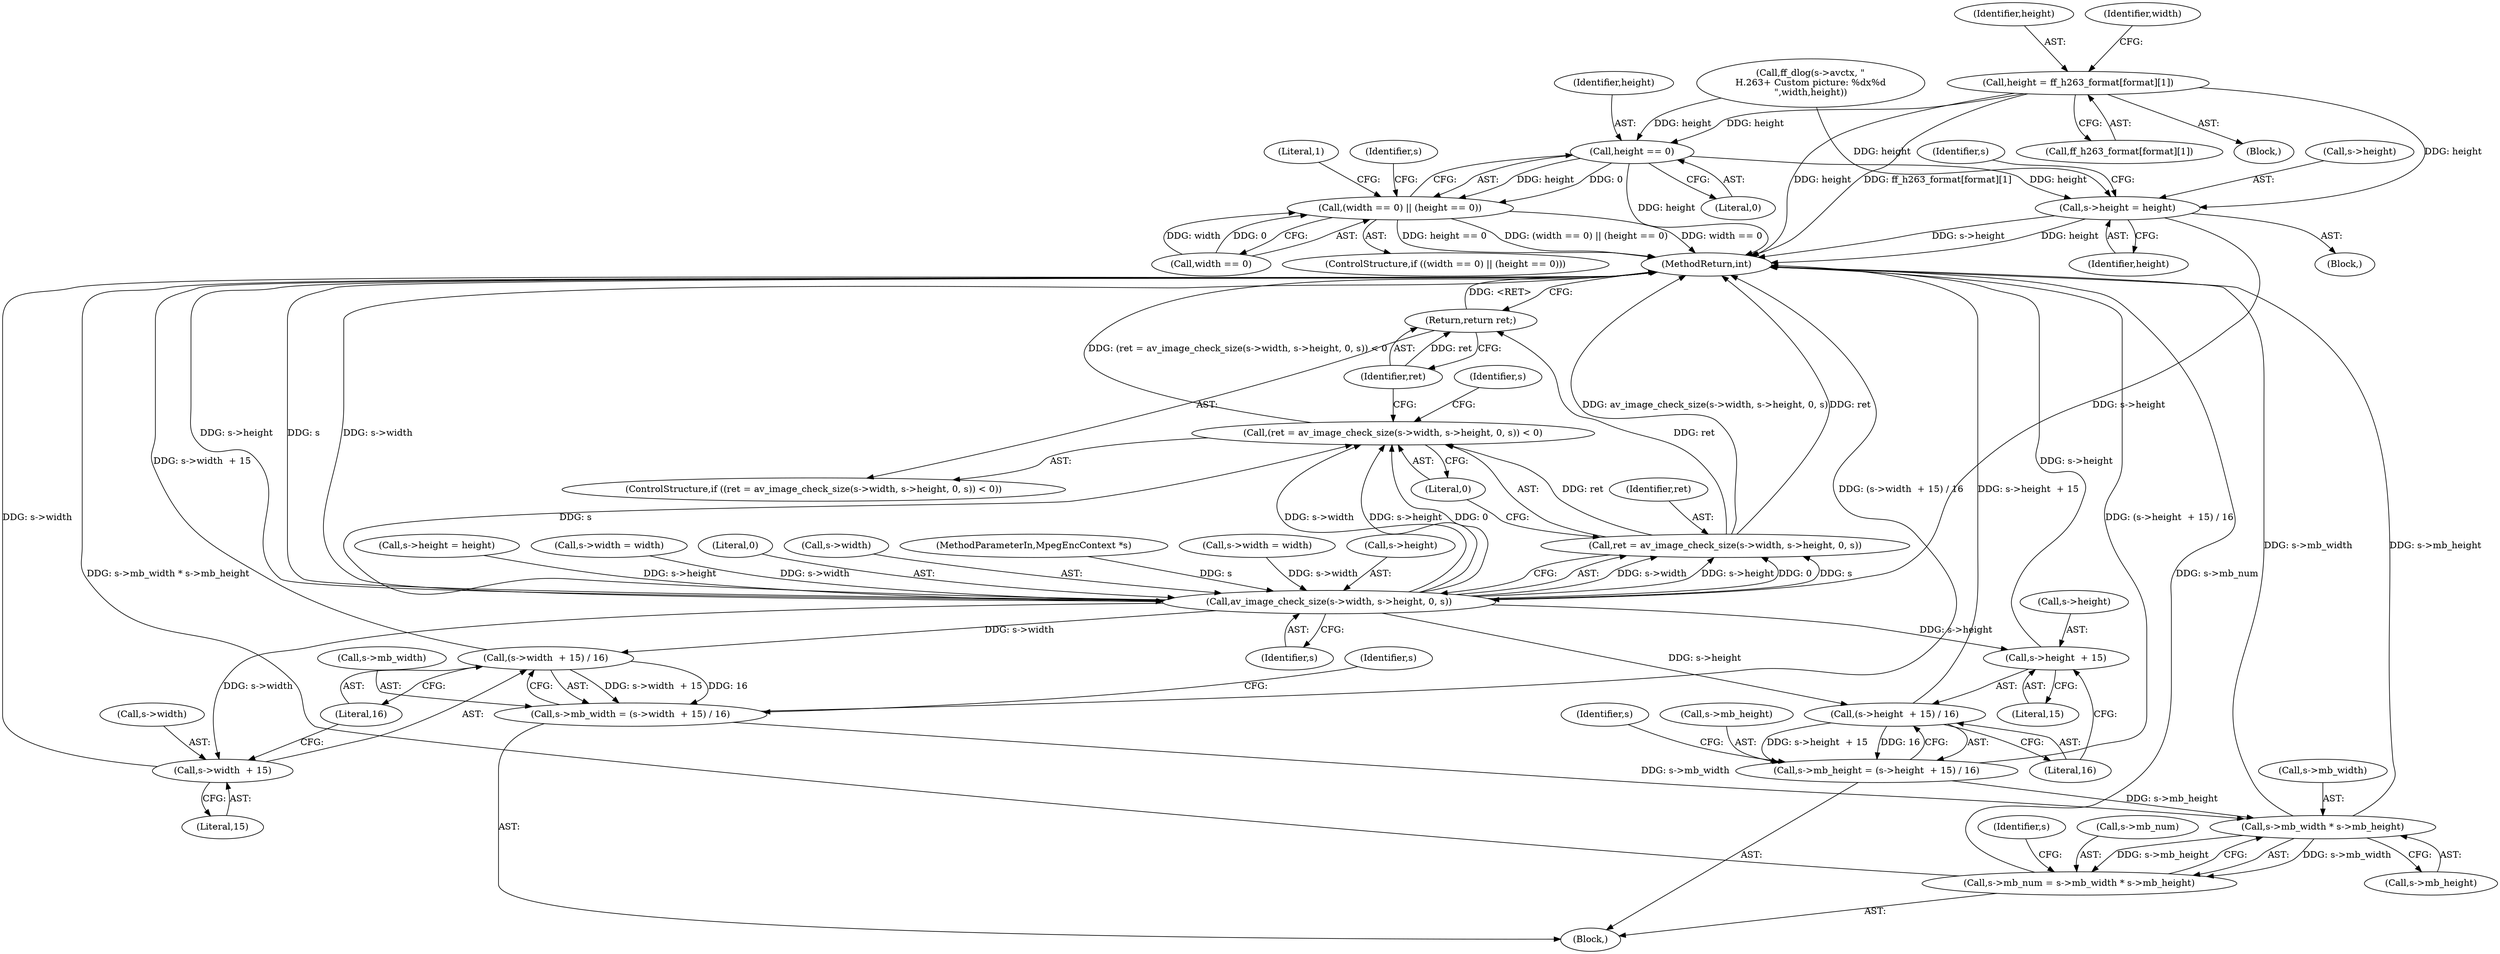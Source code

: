 digraph "0_libav_0a49a62f998747cfa564d98d36a459fe70d3299b@array" {
"1000826" [label="(Call,height = ff_h263_format[format][1])"];
"1000839" [label="(Call,height == 0)"];
"1000835" [label="(Call,(width == 0) || (height == 0))"];
"1000850" [label="(Call,s->height = height)"];
"1001036" [label="(Call,av_image_check_size(s->width, s->height, 0, s))"];
"1001033" [label="(Call,(ret = av_image_check_size(s->width, s->height, 0, s)) < 0)"];
"1001034" [label="(Call,ret = av_image_check_size(s->width, s->height, 0, s))"];
"1001046" [label="(Return,return ret;)"];
"1001052" [label="(Call,(s->width  + 15) / 16)"];
"1001048" [label="(Call,s->mb_width = (s->width  + 15) / 16)"];
"1001074" [label="(Call,s->mb_width * s->mb_height)"];
"1001070" [label="(Call,s->mb_num = s->mb_width * s->mb_height)"];
"1001053" [label="(Call,s->width  + 15)"];
"1001063" [label="(Call,(s->height  + 15) / 16)"];
"1001059" [label="(Call,s->mb_height = (s->height  + 15) / 16)"];
"1001064" [label="(Call,s->height  + 15)"];
"1000826" [label="(Call,height = ff_h263_format[format][1])"];
"1001036" [label="(Call,av_image_check_size(s->width, s->height, 0, s))"];
"1000418" [label="(Call,s->height = height)"];
"1001045" [label="(Literal,0)"];
"1000850" [label="(Call,s->height = height)"];
"1000844" [label="(Literal,1)"];
"1001057" [label="(Literal,15)"];
"1001060" [label="(Call,s->mb_height)"];
"1001035" [label="(Identifier,ret)"];
"1000835" [label="(Call,(width == 0) || (height == 0))"];
"1001047" [label="(Identifier,ret)"];
"1000136" [label="(Block,)"];
"1000413" [label="(Call,s->width = width)"];
"1001043" [label="(Literal,0)"];
"1000847" [label="(Identifier,s)"];
"1001046" [label="(Return,return ret;)"];
"1001034" [label="(Call,ret = av_image_check_size(s->width, s->height, 0, s))"];
"1001052" [label="(Call,(s->width  + 15) / 16)"];
"1001078" [label="(Call,s->mb_height)"];
"1000711" [label="(Block,)"];
"1001053" [label="(Call,s->width  + 15)"];
"1001084" [label="(Identifier,s)"];
"1001072" [label="(Identifier,s)"];
"1001059" [label="(Call,s->mb_height = (s->height  + 15) / 16)"];
"1001068" [label="(Literal,15)"];
"1001037" [label="(Call,s->width)"];
"1001070" [label="(Call,s->mb_num = s->mb_width * s->mb_height)"];
"1001074" [label="(Call,s->mb_width * s->mb_height)"];
"1000840" [label="(Identifier,height)"];
"1000135" [label="(MethodParameterIn,MpegEncContext *s)"];
"1000762" [label="(Call,ff_dlog(s->avctx, \"\nH.263+ Custom picture: %dx%d\n\",width,height))"];
"1000828" [label="(Call,ff_h263_format[format][1])"];
"1000827" [label="(Identifier,height)"];
"1001061" [label="(Identifier,s)"];
"1000836" [label="(Call,width == 0)"];
"1001033" [label="(Call,(ret = av_image_check_size(s->width, s->height, 0, s)) < 0)"];
"1000857" [label="(Identifier,s)"];
"1000839" [label="(Call,height == 0)"];
"1001050" [label="(Identifier,s)"];
"1000845" [label="(Call,s->width = width)"];
"1001032" [label="(ControlStructure,if ((ret = av_image_check_size(s->width, s->height, 0, s)) < 0))"];
"1001065" [label="(Call,s->height)"];
"1000834" [label="(ControlStructure,if ((width == 0) || (height == 0)))"];
"1001058" [label="(Literal,16)"];
"1000851" [label="(Call,s->height)"];
"1000837" [label="(Identifier,width)"];
"1001064" [label="(Call,s->height  + 15)"];
"1001063" [label="(Call,(s->height  + 15) / 16)"];
"1001071" [label="(Call,s->mb_num)"];
"1001069" [label="(Literal,16)"];
"1000854" [label="(Identifier,height)"];
"1001049" [label="(Call,s->mb_width)"];
"1001075" [label="(Call,s->mb_width)"];
"1000818" [label="(Block,)"];
"1001103" [label="(MethodReturn,int)"];
"1001048" [label="(Call,s->mb_width = (s->width  + 15) / 16)"];
"1001054" [label="(Call,s->width)"];
"1000841" [label="(Literal,0)"];
"1001044" [label="(Identifier,s)"];
"1001040" [label="(Call,s->height)"];
"1000826" -> "1000818"  [label="AST: "];
"1000826" -> "1000828"  [label="CFG: "];
"1000827" -> "1000826"  [label="AST: "];
"1000828" -> "1000826"  [label="AST: "];
"1000837" -> "1000826"  [label="CFG: "];
"1000826" -> "1001103"  [label="DDG: height"];
"1000826" -> "1001103"  [label="DDG: ff_h263_format[format][1]"];
"1000826" -> "1000839"  [label="DDG: height"];
"1000826" -> "1000850"  [label="DDG: height"];
"1000839" -> "1000835"  [label="AST: "];
"1000839" -> "1000841"  [label="CFG: "];
"1000840" -> "1000839"  [label="AST: "];
"1000841" -> "1000839"  [label="AST: "];
"1000835" -> "1000839"  [label="CFG: "];
"1000839" -> "1001103"  [label="DDG: height"];
"1000839" -> "1000835"  [label="DDG: height"];
"1000839" -> "1000835"  [label="DDG: 0"];
"1000762" -> "1000839"  [label="DDG: height"];
"1000839" -> "1000850"  [label="DDG: height"];
"1000835" -> "1000834"  [label="AST: "];
"1000835" -> "1000836"  [label="CFG: "];
"1000836" -> "1000835"  [label="AST: "];
"1000844" -> "1000835"  [label="CFG: "];
"1000847" -> "1000835"  [label="CFG: "];
"1000835" -> "1001103"  [label="DDG: (width == 0) || (height == 0)"];
"1000835" -> "1001103"  [label="DDG: width == 0"];
"1000835" -> "1001103"  [label="DDG: height == 0"];
"1000836" -> "1000835"  [label="DDG: width"];
"1000836" -> "1000835"  [label="DDG: 0"];
"1000850" -> "1000711"  [label="AST: "];
"1000850" -> "1000854"  [label="CFG: "];
"1000851" -> "1000850"  [label="AST: "];
"1000854" -> "1000850"  [label="AST: "];
"1000857" -> "1000850"  [label="CFG: "];
"1000850" -> "1001103"  [label="DDG: s->height"];
"1000850" -> "1001103"  [label="DDG: height"];
"1000762" -> "1000850"  [label="DDG: height"];
"1000850" -> "1001036"  [label="DDG: s->height"];
"1001036" -> "1001034"  [label="AST: "];
"1001036" -> "1001044"  [label="CFG: "];
"1001037" -> "1001036"  [label="AST: "];
"1001040" -> "1001036"  [label="AST: "];
"1001043" -> "1001036"  [label="AST: "];
"1001044" -> "1001036"  [label="AST: "];
"1001034" -> "1001036"  [label="CFG: "];
"1001036" -> "1001103"  [label="DDG: s->height"];
"1001036" -> "1001103"  [label="DDG: s"];
"1001036" -> "1001103"  [label="DDG: s->width"];
"1001036" -> "1001033"  [label="DDG: s->width"];
"1001036" -> "1001033"  [label="DDG: s->height"];
"1001036" -> "1001033"  [label="DDG: 0"];
"1001036" -> "1001033"  [label="DDG: s"];
"1001036" -> "1001034"  [label="DDG: s->width"];
"1001036" -> "1001034"  [label="DDG: s->height"];
"1001036" -> "1001034"  [label="DDG: 0"];
"1001036" -> "1001034"  [label="DDG: s"];
"1000413" -> "1001036"  [label="DDG: s->width"];
"1000845" -> "1001036"  [label="DDG: s->width"];
"1000418" -> "1001036"  [label="DDG: s->height"];
"1000135" -> "1001036"  [label="DDG: s"];
"1001036" -> "1001052"  [label="DDG: s->width"];
"1001036" -> "1001053"  [label="DDG: s->width"];
"1001036" -> "1001063"  [label="DDG: s->height"];
"1001036" -> "1001064"  [label="DDG: s->height"];
"1001033" -> "1001032"  [label="AST: "];
"1001033" -> "1001045"  [label="CFG: "];
"1001034" -> "1001033"  [label="AST: "];
"1001045" -> "1001033"  [label="AST: "];
"1001047" -> "1001033"  [label="CFG: "];
"1001050" -> "1001033"  [label="CFG: "];
"1001033" -> "1001103"  [label="DDG: (ret = av_image_check_size(s->width, s->height, 0, s)) < 0"];
"1001034" -> "1001033"  [label="DDG: ret"];
"1001035" -> "1001034"  [label="AST: "];
"1001045" -> "1001034"  [label="CFG: "];
"1001034" -> "1001103"  [label="DDG: av_image_check_size(s->width, s->height, 0, s)"];
"1001034" -> "1001103"  [label="DDG: ret"];
"1001034" -> "1001046"  [label="DDG: ret"];
"1001046" -> "1001032"  [label="AST: "];
"1001046" -> "1001047"  [label="CFG: "];
"1001047" -> "1001046"  [label="AST: "];
"1001103" -> "1001046"  [label="CFG: "];
"1001046" -> "1001103"  [label="DDG: <RET>"];
"1001047" -> "1001046"  [label="DDG: ret"];
"1001052" -> "1001048"  [label="AST: "];
"1001052" -> "1001058"  [label="CFG: "];
"1001053" -> "1001052"  [label="AST: "];
"1001058" -> "1001052"  [label="AST: "];
"1001048" -> "1001052"  [label="CFG: "];
"1001052" -> "1001103"  [label="DDG: s->width  + 15"];
"1001052" -> "1001048"  [label="DDG: s->width  + 15"];
"1001052" -> "1001048"  [label="DDG: 16"];
"1001048" -> "1000136"  [label="AST: "];
"1001049" -> "1001048"  [label="AST: "];
"1001061" -> "1001048"  [label="CFG: "];
"1001048" -> "1001103"  [label="DDG: (s->width  + 15) / 16"];
"1001048" -> "1001074"  [label="DDG: s->mb_width"];
"1001074" -> "1001070"  [label="AST: "];
"1001074" -> "1001078"  [label="CFG: "];
"1001075" -> "1001074"  [label="AST: "];
"1001078" -> "1001074"  [label="AST: "];
"1001070" -> "1001074"  [label="CFG: "];
"1001074" -> "1001103"  [label="DDG: s->mb_width"];
"1001074" -> "1001103"  [label="DDG: s->mb_height"];
"1001074" -> "1001070"  [label="DDG: s->mb_width"];
"1001074" -> "1001070"  [label="DDG: s->mb_height"];
"1001059" -> "1001074"  [label="DDG: s->mb_height"];
"1001070" -> "1000136"  [label="AST: "];
"1001071" -> "1001070"  [label="AST: "];
"1001084" -> "1001070"  [label="CFG: "];
"1001070" -> "1001103"  [label="DDG: s->mb_width * s->mb_height"];
"1001070" -> "1001103"  [label="DDG: s->mb_num"];
"1001053" -> "1001057"  [label="CFG: "];
"1001054" -> "1001053"  [label="AST: "];
"1001057" -> "1001053"  [label="AST: "];
"1001058" -> "1001053"  [label="CFG: "];
"1001053" -> "1001103"  [label="DDG: s->width"];
"1001063" -> "1001059"  [label="AST: "];
"1001063" -> "1001069"  [label="CFG: "];
"1001064" -> "1001063"  [label="AST: "];
"1001069" -> "1001063"  [label="AST: "];
"1001059" -> "1001063"  [label="CFG: "];
"1001063" -> "1001103"  [label="DDG: s->height  + 15"];
"1001063" -> "1001059"  [label="DDG: s->height  + 15"];
"1001063" -> "1001059"  [label="DDG: 16"];
"1001059" -> "1000136"  [label="AST: "];
"1001060" -> "1001059"  [label="AST: "];
"1001072" -> "1001059"  [label="CFG: "];
"1001059" -> "1001103"  [label="DDG: (s->height  + 15) / 16"];
"1001064" -> "1001068"  [label="CFG: "];
"1001065" -> "1001064"  [label="AST: "];
"1001068" -> "1001064"  [label="AST: "];
"1001069" -> "1001064"  [label="CFG: "];
"1001064" -> "1001103"  [label="DDG: s->height"];
}
